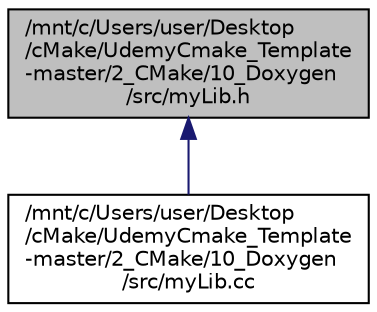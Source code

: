 digraph "/mnt/c/Users/user/Desktop/cMake/UdemyCmake_Template-master/2_CMake/10_Doxygen/src/myLib.h"
{
 // LATEX_PDF_SIZE
  edge [fontname="Helvetica",fontsize="10",labelfontname="Helvetica",labelfontsize="10"];
  node [fontname="Helvetica",fontsize="10",shape=record];
  Node1 [label="/mnt/c/Users/user/Desktop\l/cMake/UdemyCmake_Template\l-master/2_CMake/10_Doxygen\l/src/myLib.h",height=0.2,width=0.4,color="black", fillcolor="grey75", style="filled", fontcolor="black",tooltip=" "];
  Node1 -> Node2 [dir="back",color="midnightblue",fontsize="10",style="solid",fontname="Helvetica"];
  Node2 [label="/mnt/c/Users/user/Desktop\l/cMake/UdemyCmake_Template\l-master/2_CMake/10_Doxygen\l/src/myLib.cc",height=0.2,width=0.4,color="black", fillcolor="white", style="filled",URL="$myLib_8cc.html",tooltip=" "];
}

